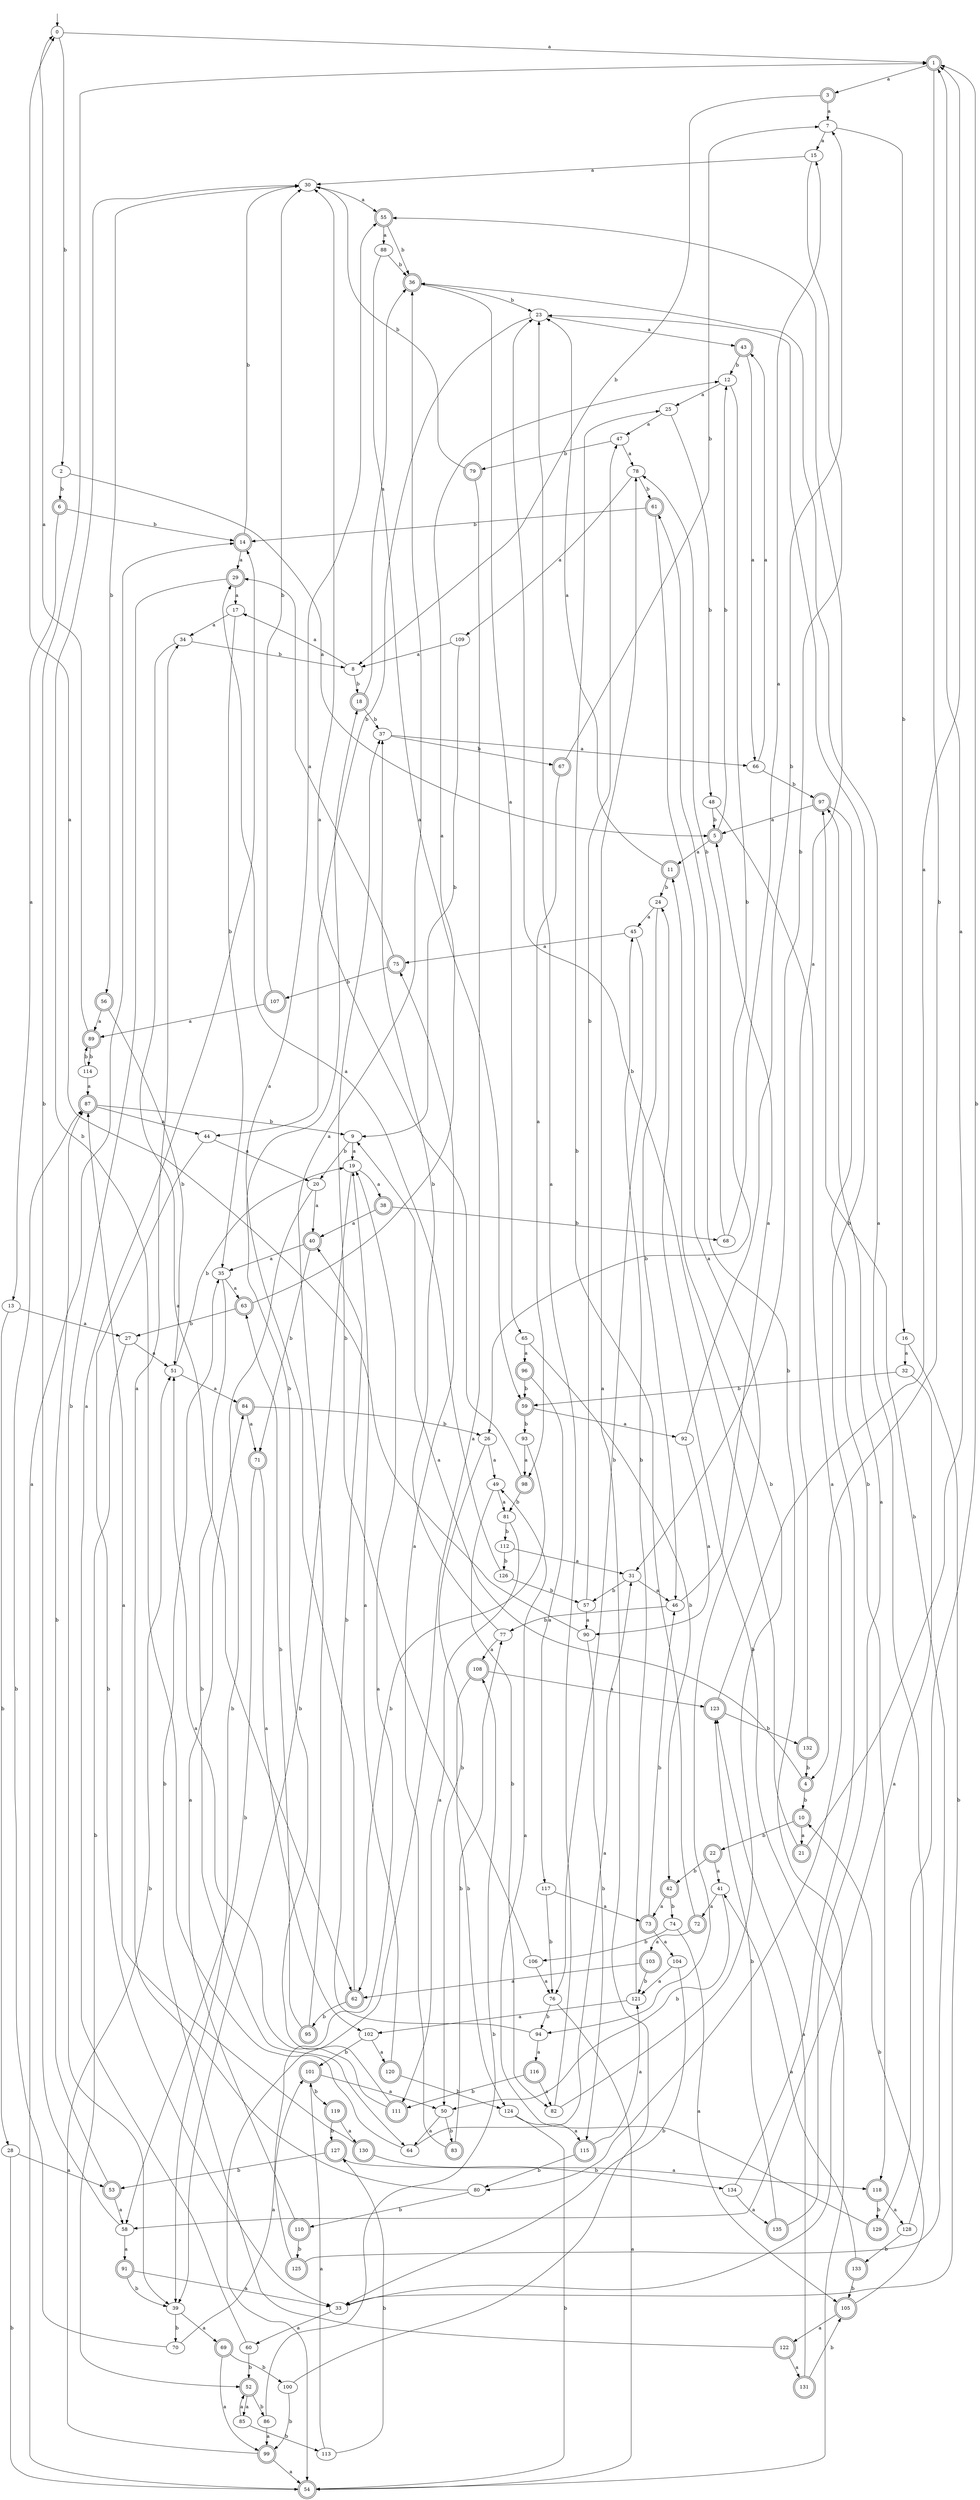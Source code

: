 digraph RandomDFA {
  __start0 [label="", shape=none];
  __start0 -> 0 [label=""];
  0 [shape=circle]
  0 -> 1 [label="a"]
  0 -> 2 [label="b"]
  1 [shape=doublecircle]
  1 -> 3 [label="a"]
  1 -> 4 [label="b"]
  2
  2 -> 5 [label="a"]
  2 -> 6 [label="b"]
  3 [shape=doublecircle]
  3 -> 7 [label="a"]
  3 -> 8 [label="b"]
  4 [shape=doublecircle]
  4 -> 9 [label="a"]
  4 -> 10 [label="b"]
  5 [shape=doublecircle]
  5 -> 11 [label="a"]
  5 -> 12 [label="b"]
  6 [shape=doublecircle]
  6 -> 13 [label="a"]
  6 -> 14 [label="b"]
  7
  7 -> 15 [label="a"]
  7 -> 16 [label="b"]
  8
  8 -> 17 [label="a"]
  8 -> 18 [label="b"]
  9
  9 -> 19 [label="a"]
  9 -> 20 [label="b"]
  10 [shape=doublecircle]
  10 -> 21 [label="a"]
  10 -> 22 [label="b"]
  11 [shape=doublecircle]
  11 -> 23 [label="a"]
  11 -> 24 [label="b"]
  12
  12 -> 25 [label="a"]
  12 -> 26 [label="b"]
  13
  13 -> 27 [label="a"]
  13 -> 28 [label="b"]
  14 [shape=doublecircle]
  14 -> 29 [label="a"]
  14 -> 30 [label="b"]
  15
  15 -> 30 [label="a"]
  15 -> 31 [label="b"]
  16
  16 -> 32 [label="a"]
  16 -> 33 [label="b"]
  17
  17 -> 34 [label="a"]
  17 -> 35 [label="b"]
  18 [shape=doublecircle]
  18 -> 36 [label="a"]
  18 -> 37 [label="b"]
  19
  19 -> 38 [label="a"]
  19 -> 39 [label="b"]
  20
  20 -> 40 [label="a"]
  20 -> 39 [label="b"]
  21 [shape=doublecircle]
  21 -> 1 [label="a"]
  21 -> 23 [label="b"]
  22 [shape=doublecircle]
  22 -> 41 [label="a"]
  22 -> 42 [label="b"]
  23
  23 -> 43 [label="a"]
  23 -> 44 [label="b"]
  24
  24 -> 45 [label="a"]
  24 -> 46 [label="b"]
  25
  25 -> 47 [label="a"]
  25 -> 48 [label="b"]
  26
  26 -> 49 [label="a"]
  26 -> 50 [label="b"]
  27
  27 -> 51 [label="a"]
  27 -> 52 [label="b"]
  28
  28 -> 53 [label="a"]
  28 -> 54 [label="b"]
  29 [shape=doublecircle]
  29 -> 17 [label="a"]
  29 -> 39 [label="b"]
  30
  30 -> 55 [label="a"]
  30 -> 56 [label="b"]
  31
  31 -> 46 [label="a"]
  31 -> 57 [label="b"]
  32
  32 -> 58 [label="a"]
  32 -> 59 [label="b"]
  33
  33 -> 60 [label="a"]
  33 -> 61 [label="b"]
  34
  34 -> 62 [label="a"]
  34 -> 8 [label="b"]
  35
  35 -> 63 [label="a"]
  35 -> 64 [label="b"]
  36 [shape=doublecircle]
  36 -> 65 [label="a"]
  36 -> 23 [label="b"]
  37
  37 -> 66 [label="a"]
  37 -> 67 [label="b"]
  38 [shape=doublecircle]
  38 -> 40 [label="a"]
  38 -> 68 [label="b"]
  39
  39 -> 69 [label="a"]
  39 -> 70 [label="b"]
  40 [shape=doublecircle]
  40 -> 35 [label="a"]
  40 -> 71 [label="b"]
  41
  41 -> 72 [label="a"]
  41 -> 50 [label="b"]
  42 [shape=doublecircle]
  42 -> 73 [label="a"]
  42 -> 74 [label="b"]
  43 [shape=doublecircle]
  43 -> 66 [label="a"]
  43 -> 12 [label="b"]
  44
  44 -> 20 [label="a"]
  44 -> 33 [label="b"]
  45
  45 -> 75 [label="a"]
  45 -> 76 [label="b"]
  46
  46 -> 5 [label="a"]
  46 -> 77 [label="b"]
  47
  47 -> 78 [label="a"]
  47 -> 79 [label="b"]
  48
  48 -> 80 [label="a"]
  48 -> 5 [label="b"]
  49
  49 -> 81 [label="a"]
  49 -> 82 [label="b"]
  50
  50 -> 64 [label="a"]
  50 -> 83 [label="b"]
  51
  51 -> 84 [label="a"]
  51 -> 19 [label="b"]
  52 [shape=doublecircle]
  52 -> 85 [label="a"]
  52 -> 86 [label="b"]
  53 [shape=doublecircle]
  53 -> 58 [label="a"]
  53 -> 87 [label="b"]
  54 [shape=doublecircle]
  54 -> 14 [label="a"]
  54 -> 24 [label="b"]
  55 [shape=doublecircle]
  55 -> 88 [label="a"]
  55 -> 36 [label="b"]
  56 [shape=doublecircle]
  56 -> 89 [label="a"]
  56 -> 51 [label="b"]
  57
  57 -> 90 [label="a"]
  57 -> 47 [label="b"]
  58
  58 -> 91 [label="a"]
  58 -> 1 [label="b"]
  59 [shape=doublecircle]
  59 -> 92 [label="a"]
  59 -> 93 [label="b"]
  60
  60 -> 14 [label="a"]
  60 -> 52 [label="b"]
  61 [shape=doublecircle]
  61 -> 94 [label="a"]
  61 -> 14 [label="b"]
  62 [shape=doublecircle]
  62 -> 55 [label="a"]
  62 -> 95 [label="b"]
  63 [shape=doublecircle]
  63 -> 12 [label="a"]
  63 -> 27 [label="b"]
  64
  64 -> 31 [label="a"]
  64 -> 30 [label="b"]
  65
  65 -> 96 [label="a"]
  65 -> 42 [label="b"]
  66
  66 -> 43 [label="a"]
  66 -> 97 [label="b"]
  67 [shape=doublecircle]
  67 -> 98 [label="a"]
  67 -> 7 [label="b"]
  68
  68 -> 15 [label="a"]
  68 -> 78 [label="b"]
  69 [shape=doublecircle]
  69 -> 99 [label="a"]
  69 -> 100 [label="b"]
  70
  70 -> 101 [label="a"]
  70 -> 87 [label="b"]
  71 [shape=doublecircle]
  71 -> 102 [label="a"]
  71 -> 58 [label="b"]
  72 [shape=doublecircle]
  72 -> 103 [label="a"]
  72 -> 25 [label="b"]
  73 [shape=doublecircle]
  73 -> 104 [label="a"]
  73 -> 46 [label="b"]
  74
  74 -> 105 [label="a"]
  74 -> 106 [label="b"]
  75 [shape=doublecircle]
  75 -> 29 [label="a"]
  75 -> 107 [label="b"]
  76
  76 -> 54 [label="a"]
  76 -> 94 [label="b"]
  77
  77 -> 108 [label="a"]
  77 -> 37 [label="b"]
  78
  78 -> 109 [label="a"]
  78 -> 61 [label="b"]
  79 [shape=doublecircle]
  79 -> 54 [label="a"]
  79 -> 30 [label="b"]
  80
  80 -> 34 [label="a"]
  80 -> 110 [label="b"]
  81
  81 -> 111 [label="a"]
  81 -> 112 [label="b"]
  82
  82 -> 23 [label="a"]
  82 -> 11 [label="b"]
  83 [shape=doublecircle]
  83 -> 75 [label="a"]
  83 -> 77 [label="b"]
  84 [shape=doublecircle]
  84 -> 71 [label="a"]
  84 -> 26 [label="b"]
  85
  85 -> 52 [label="a"]
  85 -> 113 [label="b"]
  86
  86 -> 99 [label="a"]
  86 -> 108 [label="b"]
  87 [shape=doublecircle]
  87 -> 44 [label="a"]
  87 -> 9 [label="b"]
  88
  88 -> 59 [label="a"]
  88 -> 36 [label="b"]
  89 [shape=doublecircle]
  89 -> 0 [label="a"]
  89 -> 114 [label="b"]
  90
  90 -> 0 [label="a"]
  90 -> 115 [label="b"]
  91 [shape=doublecircle]
  91 -> 33 [label="a"]
  91 -> 39 [label="b"]
  92
  92 -> 90 [label="a"]
  92 -> 7 [label="b"]
  93
  93 -> 98 [label="a"]
  93 -> 62 [label="b"]
  94
  94 -> 116 [label="a"]
  94 -> 40 [label="b"]
  95 [shape=doublecircle]
  95 -> 36 [label="a"]
  95 -> 63 [label="b"]
  96 [shape=doublecircle]
  96 -> 117 [label="a"]
  96 -> 59 [label="b"]
  97 [shape=doublecircle]
  97 -> 5 [label="a"]
  97 -> 118 [label="b"]
  98 [shape=doublecircle]
  98 -> 30 [label="a"]
  98 -> 81 [label="b"]
  99 [shape=doublecircle]
  99 -> 54 [label="a"]
  99 -> 51 [label="b"]
  100
  100 -> 78 [label="a"]
  100 -> 99 [label="b"]
  101 [shape=doublecircle]
  101 -> 50 [label="a"]
  101 -> 119 [label="b"]
  102
  102 -> 120 [label="a"]
  102 -> 101 [label="b"]
  103 [shape=doublecircle]
  103 -> 62 [label="a"]
  103 -> 121 [label="b"]
  104
  104 -> 121 [label="a"]
  104 -> 33 [label="b"]
  105 [shape=doublecircle]
  105 -> 122 [label="a"]
  105 -> 10 [label="b"]
  106
  106 -> 76 [label="a"]
  106 -> 37 [label="b"]
  107 [shape=doublecircle]
  107 -> 89 [label="a"]
  107 -> 30 [label="b"]
  108 [shape=doublecircle]
  108 -> 123 [label="a"]
  108 -> 124 [label="b"]
  109
  109 -> 8 [label="a"]
  109 -> 9 [label="b"]
  110 [shape=doublecircle]
  110 -> 84 [label="a"]
  110 -> 125 [label="b"]
  111 [shape=doublecircle]
  111 -> 51 [label="a"]
  111 -> 18 [label="b"]
  112
  112 -> 31 [label="a"]
  112 -> 126 [label="b"]
  113
  113 -> 101 [label="a"]
  113 -> 127 [label="b"]
  114
  114 -> 87 [label="a"]
  114 -> 89 [label="b"]
  115 [shape=doublecircle]
  115 -> 121 [label="a"]
  115 -> 80 [label="b"]
  116 [shape=doublecircle]
  116 -> 82 [label="a"]
  116 -> 111 [label="b"]
  117
  117 -> 73 [label="a"]
  117 -> 76 [label="b"]
  118 [shape=doublecircle]
  118 -> 128 [label="a"]
  118 -> 129 [label="b"]
  119 [shape=doublecircle]
  119 -> 130 [label="a"]
  119 -> 127 [label="b"]
  120 [shape=doublecircle]
  120 -> 19 [label="a"]
  120 -> 124 [label="b"]
  121
  121 -> 102 [label="a"]
  121 -> 45 [label="b"]
  122 [shape=doublecircle]
  122 -> 131 [label="a"]
  122 -> 35 [label="b"]
  123 [shape=doublecircle]
  123 -> 1 [label="a"]
  123 -> 132 [label="b"]
  124
  124 -> 115 [label="a"]
  124 -> 54 [label="b"]
  125 [shape=doublecircle]
  125 -> 19 [label="a"]
  125 -> 97 [label="b"]
  126
  126 -> 29 [label="a"]
  126 -> 57 [label="b"]
  127 [shape=doublecircle]
  127 -> 118 [label="a"]
  127 -> 53 [label="b"]
  128
  128 -> 36 [label="a"]
  128 -> 133 [label="b"]
  129 [shape=doublecircle]
  129 -> 49 [label="a"]
  129 -> 1 [label="b"]
  130 [shape=doublecircle]
  130 -> 87 [label="a"]
  130 -> 134 [label="b"]
  131 [shape=doublecircle]
  131 -> 123 [label="a"]
  131 -> 105 [label="b"]
  132 [shape=doublecircle]
  132 -> 55 [label="a"]
  132 -> 4 [label="b"]
  133 [shape=doublecircle]
  133 -> 41 [label="a"]
  133 -> 105 [label="b"]
  134
  134 -> 135 [label="a"]
  134 -> 23 [label="b"]
  135 [shape=doublecircle]
  135 -> 97 [label="a"]
  135 -> 123 [label="b"]
}
